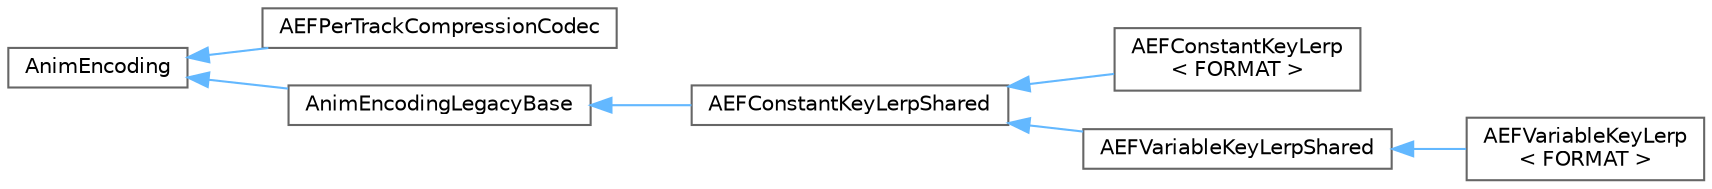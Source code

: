 digraph "Graphical Class Hierarchy"
{
 // INTERACTIVE_SVG=YES
 // LATEX_PDF_SIZE
  bgcolor="transparent";
  edge [fontname=Helvetica,fontsize=10,labelfontname=Helvetica,labelfontsize=10];
  node [fontname=Helvetica,fontsize=10,shape=box,height=0.2,width=0.4];
  rankdir="LR";
  Node0 [id="Node000000",label="AnimEncoding",height=0.2,width=0.4,color="grey40", fillcolor="white", style="filled",URL="$d8/d6a/classAnimEncoding.html",tooltip=" "];
  Node0 -> Node1 [id="edge2747_Node000000_Node000001",dir="back",color="steelblue1",style="solid",tooltip=" "];
  Node1 [id="Node000001",label="AEFPerTrackCompressionCodec",height=0.2,width=0.4,color="grey40", fillcolor="white", style="filled",URL="$d3/d38/classAEFPerTrackCompressionCodec.html",tooltip="Decompression codec for the per-track compressor."];
  Node0 -> Node2 [id="edge2748_Node000000_Node000002",dir="back",color="steelblue1",style="solid",tooltip=" "];
  Node2 [id="Node000002",label="AnimEncodingLegacyBase",height=0.2,width=0.4,color="grey40", fillcolor="white", style="filled",URL="$dc/ddf/classAnimEncodingLegacyBase.html",tooltip="This class serves as the base to AEFConstantKeyLerpShared, introducing the per-track serialization me..."];
  Node2 -> Node3 [id="edge2749_Node000002_Node000003",dir="back",color="steelblue1",style="solid",tooltip=" "];
  Node3 [id="Node000003",label="AEFConstantKeyLerpShared",height=0.2,width=0.4,color="grey40", fillcolor="white", style="filled",URL="$d7/dce/classAEFConstantKeyLerpShared.html",tooltip="Base class for all Animation Encoding Formats using consistently-spaced key interpolation."];
  Node3 -> Node4 [id="edge2750_Node000003_Node000004",dir="back",color="steelblue1",style="solid",tooltip=" "];
  Node4 [id="Node000004",label="AEFConstantKeyLerp\l\< FORMAT \>",height=0.2,width=0.4,color="grey40", fillcolor="white", style="filled",URL="$d1/d9a/classAEFConstantKeyLerp.html",tooltip=" "];
  Node3 -> Node5 [id="edge2751_Node000003_Node000005",dir="back",color="steelblue1",style="solid",tooltip=" "];
  Node5 [id="Node000005",label="AEFVariableKeyLerpShared",height=0.2,width=0.4,color="grey40", fillcolor="white", style="filled",URL="$d8/db4/classAEFVariableKeyLerpShared.html",tooltip="Base class for all Animation Encoding Formats using variably-spaced key interpolation."];
  Node5 -> Node6 [id="edge2752_Node000005_Node000006",dir="back",color="steelblue1",style="solid",tooltip=" "];
  Node6 [id="Node000006",label="AEFVariableKeyLerp\l\< FORMAT \>",height=0.2,width=0.4,color="grey40", fillcolor="white", style="filled",URL="$d9/db9/classAEFVariableKeyLerp.html",tooltip=" "];
}
